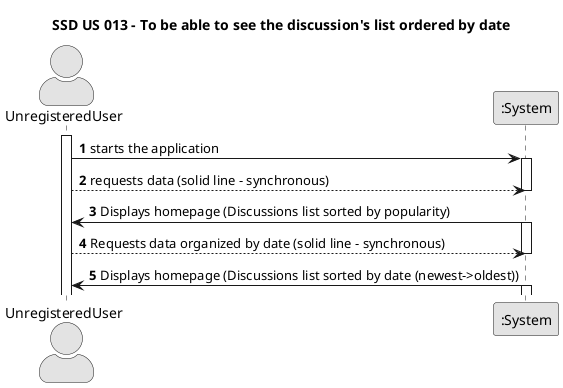 @startuml
skinparam monochrome true
skinparam packageStyle rectangle
skinparam shadowing false
skinparam actorStyle awesome

title SSD US 013 - To be able to see the discussion's list ordered by date

autonumber

actor "UnregisteredUser" as User
participant ":System" as System

activate User

  User -> System: starts the application
  activate System

    User --> System: requests data (solid line - synchronous)
  deactivate System

  System -> User: Displays homepage (Discussions list sorted by popularity)
  activate System

  User --> System: Requests data organized by date (solid line - synchronous)
deactivate System

  System -> User: Displays homepage (Discussions list sorted by date (newest->oldest))
activate System

@enduml
